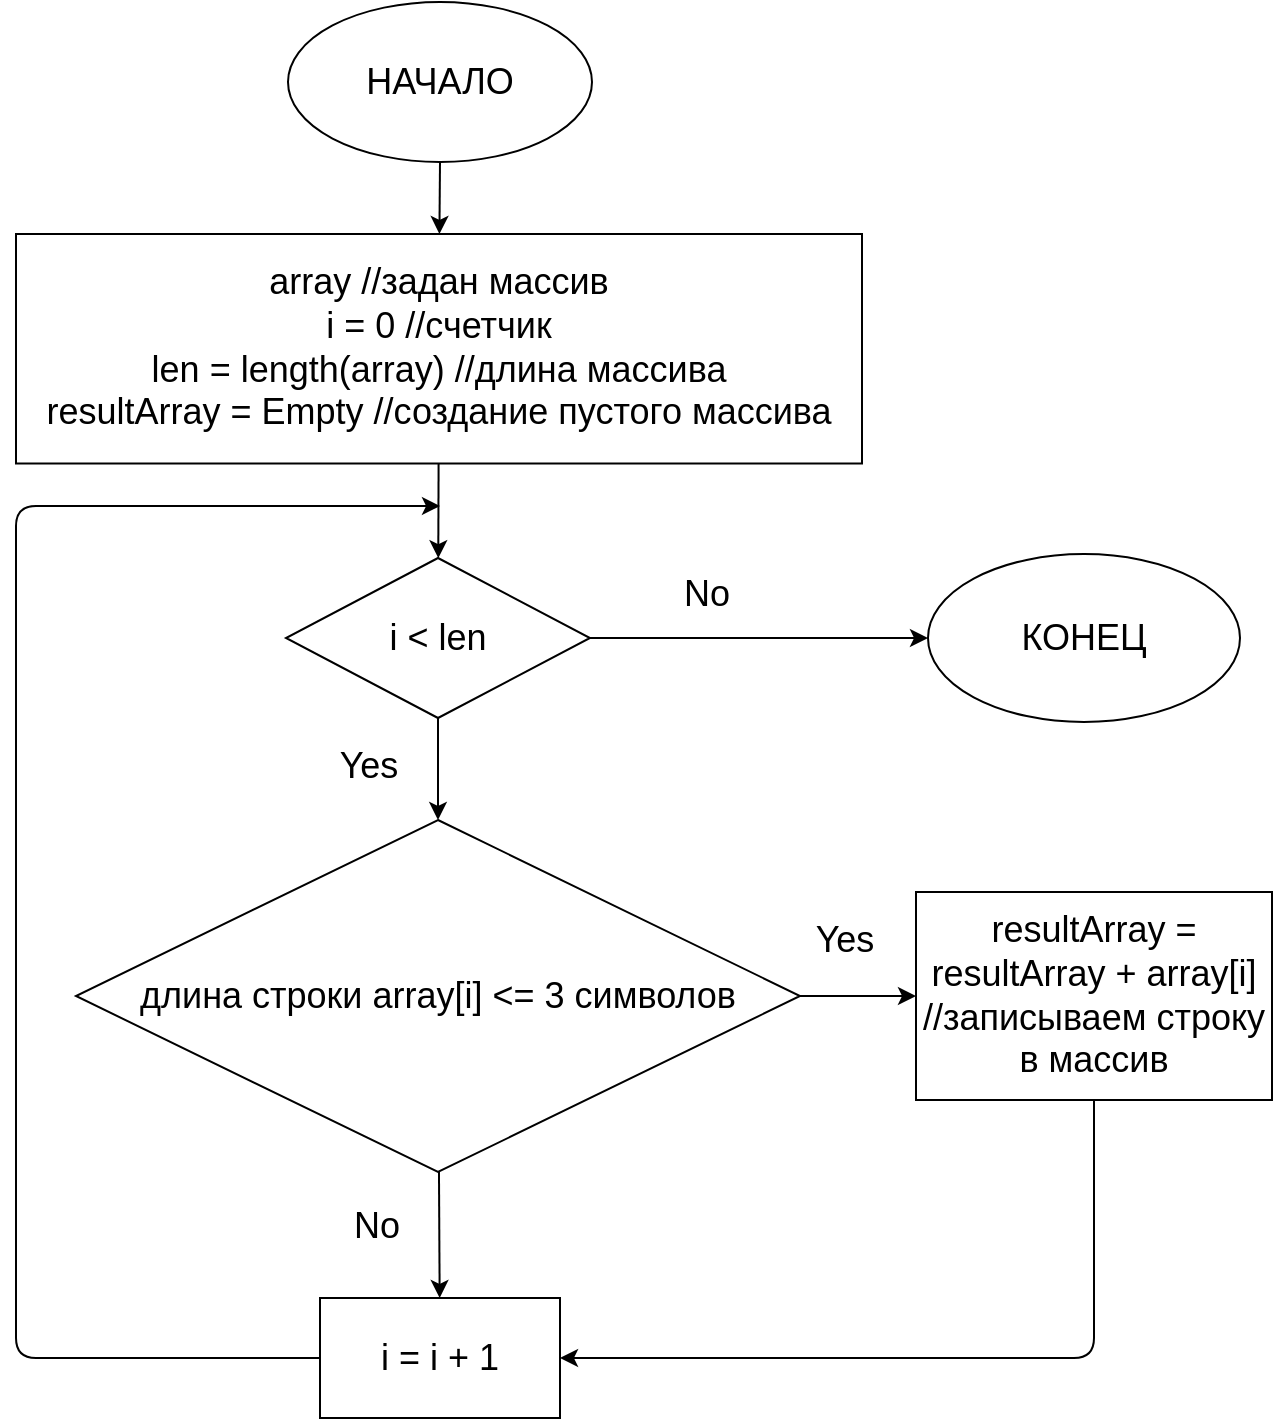<mxfile>
    <diagram id="aKmNmXI3mZdS3OfvJ5jg" name="Страница 1">
        <mxGraphModel dx="1035" dy="797" grid="1" gridSize="18" guides="1" tooltips="1" connect="1" arrows="1" fold="1" page="1" pageScale="1" pageWidth="827" pageHeight="1169" math="0" shadow="0">
            <root>
                <mxCell id="0"/>
                <mxCell id="1" parent="0"/>
                <mxCell id="4" value="" style="edgeStyle=none;html=1;fontSize=18;" parent="1" source="2" target="3" edge="1">
                    <mxGeometry relative="1" as="geometry"/>
                </mxCell>
                <mxCell id="2" value="&lt;font style=&quot;font-size: 18px&quot;&gt;НАЧАЛО&lt;/font&gt;" style="ellipse;whiteSpace=wrap;html=1;" parent="1" vertex="1">
                    <mxGeometry x="262" width="152" height="80" as="geometry"/>
                </mxCell>
                <mxCell id="6" value="" style="edgeStyle=none;html=1;fontSize=18;" parent="1" source="3" target="5" edge="1">
                    <mxGeometry relative="1" as="geometry"/>
                </mxCell>
                <mxCell id="3" value="&lt;font style=&quot;font-size: 18px&quot;&gt;array //задан массив&lt;br&gt;i = 0 //счетчик&lt;br&gt;len = length(array) //длина массива&lt;br&gt;resultArray = Empty //создание пустого массива&lt;br&gt;&lt;/font&gt;" style="whiteSpace=wrap;html=1;" parent="1" vertex="1">
                    <mxGeometry x="126" y="116" width="423" height="114.75" as="geometry"/>
                </mxCell>
                <mxCell id="8" value="&lt;font style=&quot;font-size: 18px&quot;&gt;No&lt;br&gt;&lt;/font&gt;" style="edgeStyle=none;html=1;strokeWidth=1;jumpSize=10;fontSize=18;" edge="1" parent="1" source="5" target="7">
                    <mxGeometry x="-0.312" y="22" relative="1" as="geometry">
                        <mxPoint as="offset"/>
                    </mxGeometry>
                </mxCell>
                <mxCell id="10" value="" style="edgeStyle=none;jumpSize=10;html=1;fontSize=18;strokeWidth=1;" edge="1" parent="1" source="5" target="9">
                    <mxGeometry relative="1" as="geometry"/>
                </mxCell>
                <mxCell id="11" value="Yes" style="edgeLabel;html=1;align=center;verticalAlign=middle;resizable=0;points=[];fontSize=18;" vertex="1" connectable="0" parent="10">
                    <mxGeometry x="-0.525" y="-3" relative="1" as="geometry">
                        <mxPoint x="-32" y="12" as="offset"/>
                    </mxGeometry>
                </mxCell>
                <mxCell id="5" value="&lt;font style=&quot;font-size: 18px&quot;&gt;i &amp;lt; len&lt;/font&gt;" style="rhombus;whiteSpace=wrap;html=1;" parent="1" vertex="1">
                    <mxGeometry x="261" y="278" width="152" height="80" as="geometry"/>
                </mxCell>
                <mxCell id="7" value="&lt;font style=&quot;font-size: 18px&quot;&gt;КОНЕЦ&lt;/font&gt;" style="ellipse;whiteSpace=wrap;html=1;" vertex="1" parent="1">
                    <mxGeometry x="582" y="276" width="156" height="84" as="geometry"/>
                </mxCell>
                <mxCell id="13" value="Yes" style="edgeStyle=none;jumpSize=10;html=1;fontSize=18;strokeWidth=1;" edge="1" parent="1" source="9" target="12">
                    <mxGeometry x="-0.241" y="28" relative="1" as="geometry">
                        <mxPoint as="offset"/>
                    </mxGeometry>
                </mxCell>
                <mxCell id="15" value="No" style="edgeStyle=none;jumpSize=10;html=1;fontSize=18;strokeWidth=1;" edge="1" parent="1" source="9" target="14">
                    <mxGeometry x="-0.144" y="-32" relative="1" as="geometry">
                        <mxPoint as="offset"/>
                    </mxGeometry>
                </mxCell>
                <mxCell id="9" value="длина строки array[i] &amp;lt;= 3 символов" style="rhombus;whiteSpace=wrap;html=1;fontSize=18;" vertex="1" parent="1">
                    <mxGeometry x="156" y="409" width="362" height="176" as="geometry"/>
                </mxCell>
                <mxCell id="17" style="edgeStyle=none;jumpSize=10;html=1;entryX=1;entryY=0.5;entryDx=0;entryDy=0;fontSize=18;strokeWidth=1;" edge="1" parent="1" source="12" target="14">
                    <mxGeometry relative="1" as="geometry">
                        <Array as="points">
                            <mxPoint x="665" y="678"/>
                        </Array>
                    </mxGeometry>
                </mxCell>
                <mxCell id="12" value="resultArray = resultArray + array[i] //записываем строку в массив" style="whiteSpace=wrap;html=1;fontSize=18;" vertex="1" parent="1">
                    <mxGeometry x="576" y="445" width="178" height="104" as="geometry"/>
                </mxCell>
                <mxCell id="16" style="edgeStyle=none;jumpSize=10;html=1;fontSize=18;strokeWidth=1;" edge="1" parent="1" source="14">
                    <mxGeometry relative="1" as="geometry">
                        <mxPoint x="338" y="252" as="targetPoint"/>
                        <Array as="points">
                            <mxPoint x="126" y="678"/>
                            <mxPoint x="126" y="252"/>
                        </Array>
                    </mxGeometry>
                </mxCell>
                <mxCell id="14" value="i = i + 1" style="whiteSpace=wrap;html=1;fontSize=18;" vertex="1" parent="1">
                    <mxGeometry x="278" y="648" width="120" height="60" as="geometry"/>
                </mxCell>
            </root>
        </mxGraphModel>
    </diagram>
</mxfile>